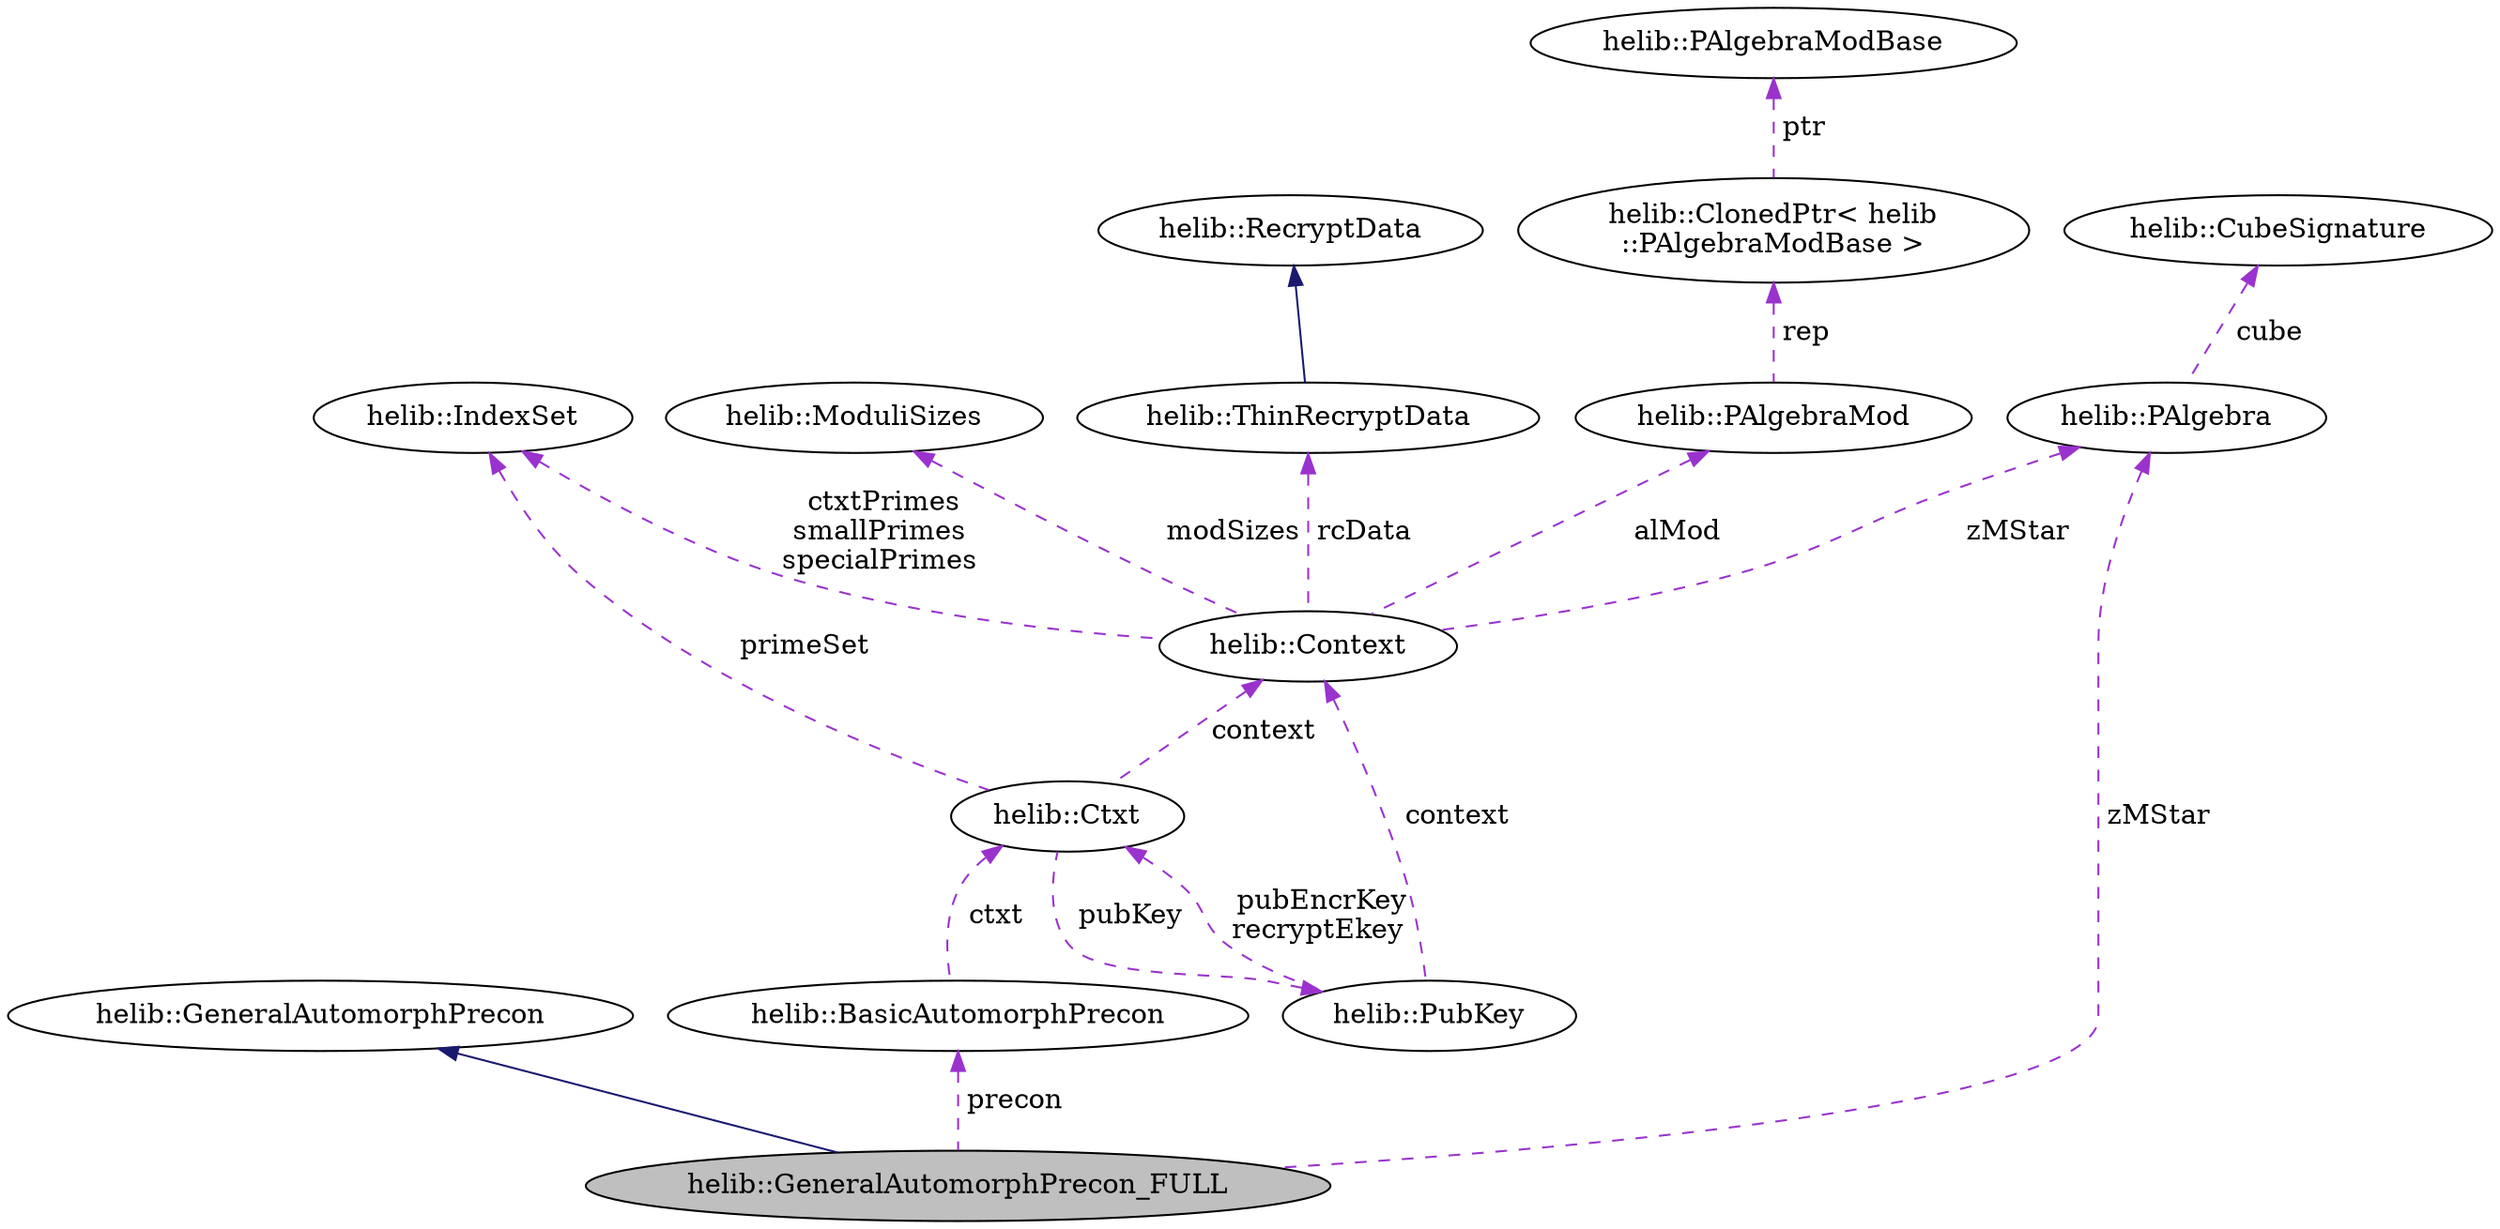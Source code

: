 digraph "helib::GeneralAutomorphPrecon_FULL"
{
  N2 [label="helib::GeneralAutomorphPrecon_FULL",color="black", fillcolor="grey75", style="filled", fontcolor="black"];
  N3 -> N2 [dir="back",color="midnightblue",style="solid"];
  N3 [label="helib::GeneralAutomorphPrecon",color="black", fillcolor="white", style="filled"];
  N4 -> N2 [dir="back",color="darkorchid3",style="dashed",label=" precon" ];
  N4 [label="helib::BasicAutomorphPrecon",color="black", fillcolor="white", style="filled",tooltip="Pre-computation to speed many automorphism on the same ciphertext. "];
  N5 -> N4 [dir="back",color="darkorchid3",style="dashed",label=" ctxt" ];
  N5 [label="helib::Ctxt",color="black", fillcolor="white", style="filled",tooltip="A Ctxt object holds a single ciphertext. "];
  N6 -> N5 [dir="back",color="darkorchid3",style="dashed",label=" context" ];
  N6 [label="helib::Context",color="black", fillcolor="white", style="filled",tooltip="Maintaining the HE scheme parameters. "];
  N7 -> N6 [dir="back",color="darkorchid3",style="dashed",label=" modSizes" ];
  N7 [label="helib::ModuliSizes",color="black", fillcolor="white", style="filled",tooltip="A helper class to map required modulo-sizes to primeSets. "];
  N8 -> N6 [dir="back",color="darkorchid3",style="dashed",label=" rcData" ];
  N8 [label="helib::ThinRecryptData",color="black", fillcolor="white", style="filled",tooltip="Same as above, but for \"thin\" bootstrapping, where the slots are assumed to contain constants..."];
  N9 -> N8 [dir="back",color="midnightblue",style="solid"];
  N9 [label="helib::RecryptData",color="black", fillcolor="white", style="filled",tooltip="A structure to hold recryption-related data inside the Context. "];
  N10 -> N6 [dir="back",color="darkorchid3",style="dashed",label=" ctxtPrimes\nsmallPrimes\nspecialPrimes" ];
  N10 [label="helib::IndexSet",color="black", fillcolor="white", style="filled",tooltip="A dynamic set of non-negative integers. "];
  N11 -> N6 [dir="back",color="darkorchid3",style="dashed",label=" zMStar" ];
  N11 [label="helib::PAlgebra",color="black", fillcolor="white", style="filled",tooltip="The structure of (Z/mZ)* /(p) "];
  N12 -> N11 [dir="back",color="darkorchid3",style="dashed",label=" cube" ];
  N12 [label="helib::CubeSignature",color="black", fillcolor="white", style="filled",tooltip="Holds a vector of dimensions for a hypercube and some additional data. "];
  N13 -> N6 [dir="back",color="darkorchid3",style="dashed",label=" alMod" ];
  N13 [label="helib::PAlgebraMod",color="black", fillcolor="white", style="filled",tooltip="The structure of Z[X]/(Phi_m(X), p) "];
  N14 -> N13 [dir="back",color="darkorchid3",style="dashed",label=" rep" ];
  N14 [label="helib::ClonedPtr\< helib\l::PAlgebraModBase \>",color="black", fillcolor="white", style="filled"];
  N15 -> N14 [dir="back",color="darkorchid3",style="dashed",label=" ptr" ];
  N15 [label="helib::PAlgebraModBase",color="black", fillcolor="white", style="filled",tooltip="Virtual base class for PAlgebraMod. "];
  N10 -> N5 [dir="back",color="darkorchid3",style="dashed",label=" primeSet" ];
  N16 -> N5 [dir="back",color="darkorchid3",style="dashed",label=" pubKey" ];
  N16 [label="helib::PubKey",color="black", fillcolor="white", style="filled",tooltip="The public key. "];
  N5 -> N16 [dir="back",color="darkorchid3",style="dashed",label=" pubEncrKey\nrecryptEkey" ];
  N6 -> N16 [dir="back",color="darkorchid3",style="dashed",label=" context" ];
  N11 -> N2 [dir="back",color="darkorchid3",style="dashed",label=" zMStar" ];
}
digraph "helib::GeneralAutomorphPrecon_FULL"
{
  N0 [label="helib::GeneralAutomorphPrecon_FULL",color="black", fillcolor="grey75", style="filled", fontcolor="black"];
  N1 -> N0 [dir="back",color="midnightblue",style="solid"];
  N1 [label="helib::GeneralAutomorphPrecon",color="black", fillcolor="white", style="filled"];
}
